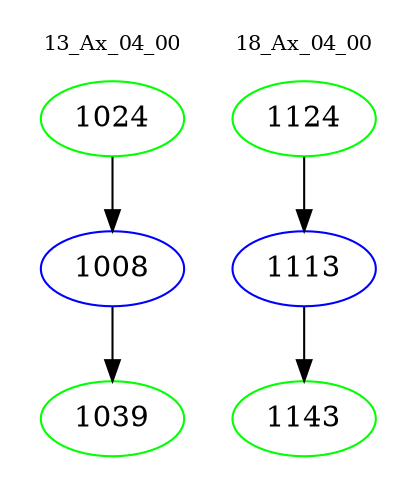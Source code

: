 digraph{
subgraph cluster_0 {
color = white
label = "13_Ax_04_00";
fontsize=10;
T0_1024 [label="1024", color="green"]
T0_1024 -> T0_1008 [color="black"]
T0_1008 [label="1008", color="blue"]
T0_1008 -> T0_1039 [color="black"]
T0_1039 [label="1039", color="green"]
}
subgraph cluster_1 {
color = white
label = "18_Ax_04_00";
fontsize=10;
T1_1124 [label="1124", color="green"]
T1_1124 -> T1_1113 [color="black"]
T1_1113 [label="1113", color="blue"]
T1_1113 -> T1_1143 [color="black"]
T1_1143 [label="1143", color="green"]
}
}
